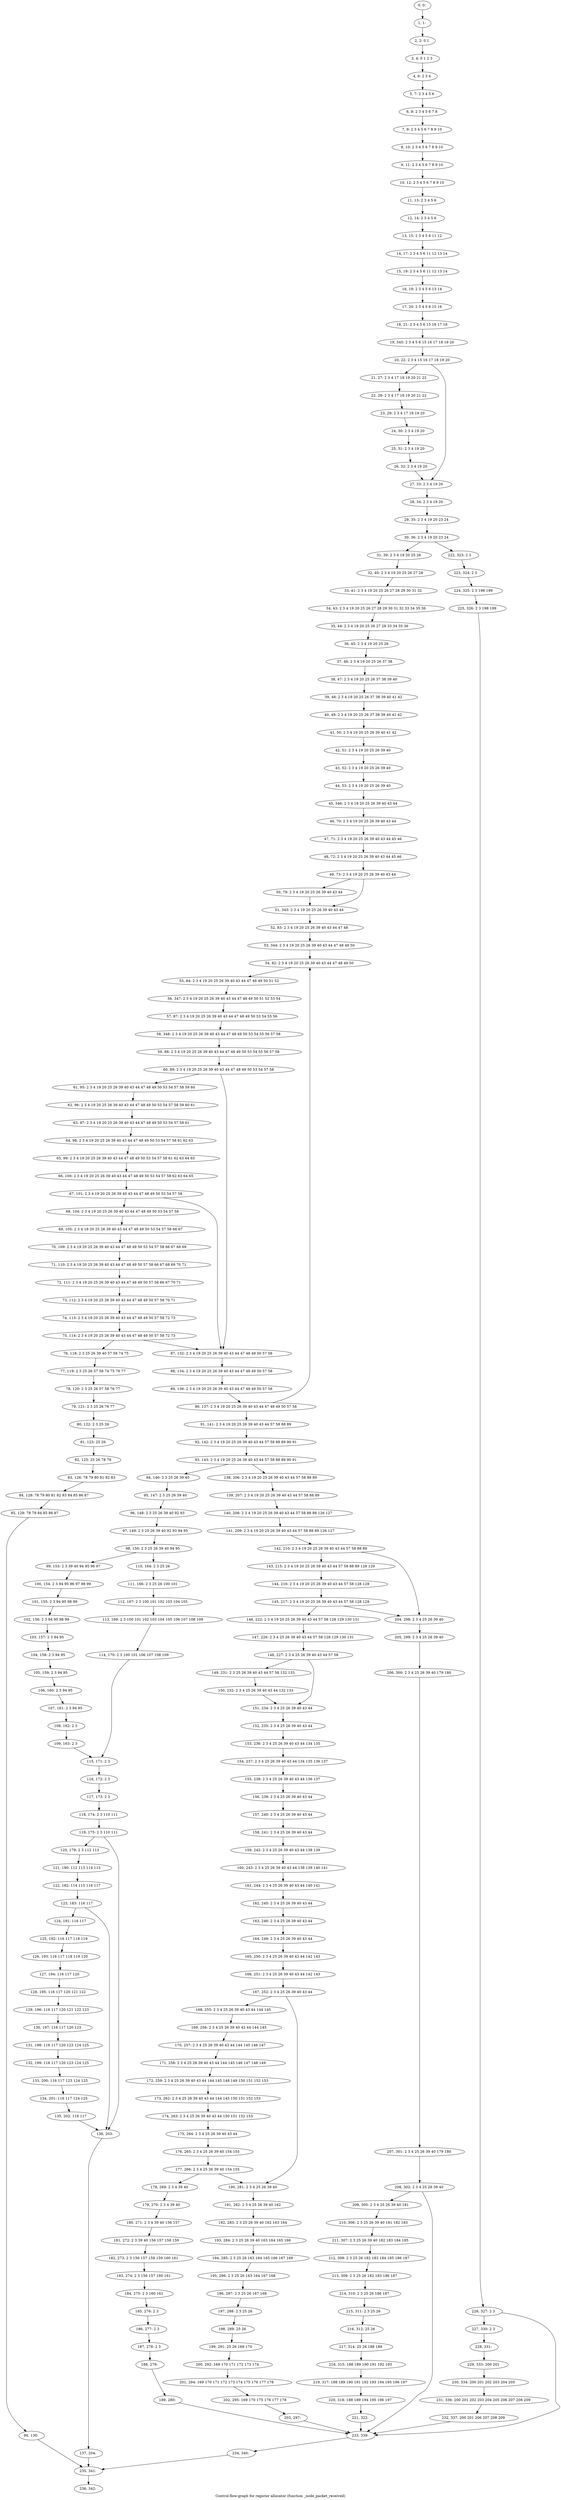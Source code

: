 digraph G {
graph [label="Control-flow-graph for register allocator (function _node_packet_received)"]
0[label="0, 0: "];
1[label="1, 1: "];
2[label="2, 2: 0 1 "];
3[label="3, 4: 0 1 2 3 "];
4[label="4, 6: 2 3 4 "];
5[label="5, 7: 2 3 4 5 6 "];
6[label="6, 8: 2 3 4 5 6 7 8 "];
7[label="7, 9: 2 3 4 5 6 7 8 9 10 "];
8[label="8, 10: 2 3 4 5 6 7 8 9 10 "];
9[label="9, 11: 2 3 4 5 6 7 8 9 10 "];
10[label="10, 12: 2 3 4 5 6 7 8 9 10 "];
11[label="11, 13: 2 3 4 5 6 "];
12[label="12, 14: 2 3 4 5 6 "];
13[label="13, 15: 2 3 4 5 6 11 12 "];
14[label="14, 17: 2 3 4 5 6 11 12 13 14 "];
15[label="15, 18: 2 3 4 5 6 11 12 13 14 "];
16[label="16, 19: 2 3 4 5 6 13 14 "];
17[label="17, 20: 2 3 4 5 6 15 16 "];
18[label="18, 21: 2 3 4 5 6 15 16 17 18 "];
19[label="19, 345: 2 3 4 5 6 15 16 17 18 19 20 "];
20[label="20, 22: 2 3 4 15 16 17 18 19 20 "];
21[label="21, 27: 2 3 4 17 18 19 20 21 22 "];
22[label="22, 28: 2 3 4 17 18 19 20 21 22 "];
23[label="23, 29: 2 3 4 17 18 19 20 "];
24[label="24, 30: 2 3 4 19 20 "];
25[label="25, 31: 2 3 4 19 20 "];
26[label="26, 32: 2 3 4 19 20 "];
27[label="27, 33: 2 3 4 19 20 "];
28[label="28, 34: 2 3 4 19 20 "];
29[label="29, 35: 2 3 4 19 20 23 24 "];
30[label="30, 36: 2 3 4 19 20 23 24 "];
31[label="31, 39: 2 3 4 19 20 25 26 "];
32[label="32, 40: 2 3 4 19 20 25 26 27 28 "];
33[label="33, 41: 2 3 4 19 20 25 26 27 28 29 30 31 32 "];
34[label="34, 43: 2 3 4 19 20 25 26 27 28 29 30 31 32 33 34 35 36 "];
35[label="35, 44: 2 3 4 19 20 25 26 27 28 33 34 35 36 "];
36[label="36, 45: 2 3 4 19 20 25 26 "];
37[label="37, 46: 2 3 4 19 20 25 26 37 38 "];
38[label="38, 47: 2 3 4 19 20 25 26 37 38 39 40 "];
39[label="39, 48: 2 3 4 19 20 25 26 37 38 39 40 41 42 "];
40[label="40, 49: 2 3 4 19 20 25 26 37 38 39 40 41 42 "];
41[label="41, 50: 2 3 4 19 20 25 26 39 40 41 42 "];
42[label="42, 51: 2 3 4 19 20 25 26 39 40 "];
43[label="43, 52: 2 3 4 19 20 25 26 39 40 "];
44[label="44, 53: 2 3 4 19 20 25 26 39 40 "];
45[label="45, 346: 2 3 4 19 20 25 26 39 40 43 44 "];
46[label="46, 70: 2 3 4 19 20 25 26 39 40 43 44 "];
47[label="47, 71: 2 3 4 19 20 25 26 39 40 43 44 45 46 "];
48[label="48, 72: 2 3 4 19 20 25 26 39 40 43 44 45 46 "];
49[label="49, 73: 2 3 4 19 20 25 26 39 40 43 44 "];
50[label="50, 79: 2 3 4 19 20 25 26 39 40 43 44 "];
51[label="51, 343: 2 3 4 19 20 25 26 39 40 43 44 "];
52[label="52, 83: 2 3 4 19 20 25 26 39 40 43 44 47 48 "];
53[label="53, 344: 2 3 4 19 20 25 26 39 40 43 44 47 48 49 50 "];
54[label="54, 82: 2 3 4 19 20 25 26 39 40 43 44 47 48 49 50 "];
55[label="55, 84: 2 3 4 19 20 25 26 39 40 43 44 47 48 49 50 51 52 "];
56[label="56, 347: 2 3 4 19 20 25 26 39 40 43 44 47 48 49 50 51 52 53 54 "];
57[label="57, 87: 2 3 4 19 20 25 26 39 40 43 44 47 48 49 50 53 54 55 56 "];
58[label="58, 348: 2 3 4 19 20 25 26 39 40 43 44 47 48 49 50 53 54 55 56 57 58 "];
59[label="59, 88: 2 3 4 19 20 25 26 39 40 43 44 47 48 49 50 53 54 55 56 57 58 "];
60[label="60, 89: 2 3 4 19 20 25 26 39 40 43 44 47 48 49 50 53 54 57 58 "];
61[label="61, 95: 2 3 4 19 20 25 26 39 40 43 44 47 48 49 50 53 54 57 58 59 60 "];
62[label="62, 96: 2 3 4 19 20 25 26 39 40 43 44 47 48 49 50 53 54 57 58 59 60 61 "];
63[label="63, 97: 2 3 4 19 20 25 26 39 40 43 44 47 48 49 50 53 54 57 58 61 "];
64[label="64, 98: 2 3 4 19 20 25 26 39 40 43 44 47 48 49 50 53 54 57 58 61 62 63 "];
65[label="65, 99: 2 3 4 19 20 25 26 39 40 43 44 47 48 49 50 53 54 57 58 61 62 63 64 65 "];
66[label="66, 100: 2 3 4 19 20 25 26 39 40 43 44 47 48 49 50 53 54 57 58 62 63 64 65 "];
67[label="67, 101: 2 3 4 19 20 25 26 39 40 43 44 47 48 49 50 53 54 57 58 "];
68[label="68, 104: 2 3 4 19 20 25 26 39 40 43 44 47 48 49 50 53 54 57 58 "];
69[label="69, 105: 2 3 4 19 20 25 26 39 40 43 44 47 48 49 50 53 54 57 58 66 67 "];
70[label="70, 109: 2 3 4 19 20 25 26 39 40 43 44 47 48 49 50 53 54 57 58 66 67 68 69 "];
71[label="71, 110: 2 3 4 19 20 25 26 39 40 43 44 47 48 49 50 57 58 66 67 68 69 70 71 "];
72[label="72, 111: 2 3 4 19 20 25 26 39 40 43 44 47 48 49 50 57 58 66 67 70 71 "];
73[label="73, 112: 2 3 4 19 20 25 26 39 40 43 44 47 48 49 50 57 58 70 71 "];
74[label="74, 113: 2 3 4 19 20 25 26 39 40 43 44 47 48 49 50 57 58 72 73 "];
75[label="75, 114: 2 3 4 19 20 25 26 39 40 43 44 47 48 49 50 57 58 72 73 "];
76[label="76, 118: 2 3 25 26 39 40 57 58 74 75 "];
77[label="77, 119: 2 3 25 26 57 58 74 75 76 77 "];
78[label="78, 120: 2 3 25 26 57 58 76 77 "];
79[label="79, 121: 2 3 25 26 76 77 "];
80[label="80, 122: 2 3 25 26 "];
81[label="81, 123: 25 26 "];
82[label="82, 125: 25 26 78 79 "];
83[label="83, 126: 78 79 80 81 82 83 "];
84[label="84, 128: 78 79 80 81 82 83 84 85 86 87 "];
85[label="85, 129: 78 79 84 85 86 87 "];
86[label="86, 130: "];
87[label="87, 132: 2 3 4 19 20 25 26 39 40 43 44 47 48 49 50 57 58 "];
88[label="88, 134: 2 3 4 19 20 25 26 39 40 43 44 47 48 49 50 57 58 "];
89[label="89, 136: 2 3 4 19 20 25 26 39 40 43 44 47 48 49 50 57 58 "];
90[label="90, 137: 2 3 4 19 20 25 26 39 40 43 44 47 48 49 50 57 58 "];
91[label="91, 141: 2 3 4 19 20 25 26 39 40 43 44 57 58 88 89 "];
92[label="92, 142: 2 3 4 19 20 25 26 39 40 43 44 57 58 88 89 90 91 "];
93[label="93, 143: 2 3 4 19 20 25 26 39 40 43 44 57 58 88 89 90 91 "];
94[label="94, 146: 2 3 25 26 39 40 "];
95[label="95, 147: 2 3 25 26 39 40 "];
96[label="96, 148: 2 3 25 26 39 40 92 93 "];
97[label="97, 149: 2 3 25 26 39 40 92 93 94 95 "];
98[label="98, 150: 2 3 25 26 39 40 94 95 "];
99[label="99, 153: 2 3 39 40 94 95 96 97 "];
100[label="100, 154: 2 3 94 95 96 97 98 99 "];
101[label="101, 155: 2 3 94 95 98 99 "];
102[label="102, 156: 2 3 94 95 98 99 "];
103[label="103, 157: 2 3 94 95 "];
104[label="104, 158: 2 3 94 95 "];
105[label="105, 159: 2 3 94 95 "];
106[label="106, 160: 2 3 94 95 "];
107[label="107, 161: 2 3 94 95 "];
108[label="108, 162: 2 3 "];
109[label="109, 163: 2 3 "];
110[label="110, 164: 2 3 25 26 "];
111[label="111, 166: 2 3 25 26 100 101 "];
112[label="112, 167: 2 3 100 101 102 103 104 105 "];
113[label="113, 169: 2 3 100 101 102 103 104 105 106 107 108 109 "];
114[label="114, 170: 2 3 100 101 106 107 108 109 "];
115[label="115, 171: 2 3 "];
116[label="116, 172: 2 3 "];
117[label="117, 173: 2 3 "];
118[label="118, 174: 2 3 110 111 "];
119[label="119, 175: 2 3 110 111 "];
120[label="120, 179: 2 3 112 113 "];
121[label="121, 180: 112 113 114 115 "];
122[label="122, 182: 114 115 116 117 "];
123[label="123, 183: 116 117 "];
124[label="124, 191: 116 117 "];
125[label="125, 192: 116 117 118 119 "];
126[label="126, 193: 116 117 118 119 120 "];
127[label="127, 194: 116 117 120 "];
128[label="128, 195: 116 117 120 121 122 "];
129[label="129, 196: 116 117 120 121 122 123 "];
130[label="130, 197: 116 117 120 123 "];
131[label="131, 198: 116 117 120 123 124 125 "];
132[label="132, 199: 116 117 120 123 124 125 "];
133[label="133, 200: 116 117 123 124 125 "];
134[label="134, 201: 116 117 124 125 "];
135[label="135, 202: 116 117 "];
136[label="136, 203: "];
137[label="137, 204: "];
138[label="138, 206: 2 3 4 19 20 25 26 39 40 43 44 57 58 88 89 "];
139[label="139, 207: 2 3 4 19 20 25 26 39 40 43 44 57 58 88 89 "];
140[label="140, 208: 2 3 4 19 20 25 26 39 40 43 44 57 58 88 89 126 127 "];
141[label="141, 209: 2 3 4 19 20 25 26 39 40 43 44 57 58 88 89 126 127 "];
142[label="142, 210: 2 3 4 19 20 25 26 39 40 43 44 57 58 88 89 "];
143[label="143, 215: 2 3 4 19 20 25 26 39 40 43 44 57 58 88 89 128 129 "];
144[label="144, 216: 2 3 4 19 20 25 26 39 40 43 44 57 58 128 129 "];
145[label="145, 217: 2 3 4 19 20 25 26 39 40 43 44 57 58 128 129 "];
146[label="146, 222: 2 3 4 19 20 25 26 39 40 43 44 57 58 128 129 130 131 "];
147[label="147, 226: 2 3 4 25 26 39 40 43 44 57 58 128 129 130 131 "];
148[label="148, 227: 2 3 4 25 26 39 40 43 44 57 58 "];
149[label="149, 231: 2 3 25 26 39 40 43 44 57 58 132 133 "];
150[label="150, 232: 2 3 4 25 26 39 40 43 44 132 133 "];
151[label="151, 234: 2 3 4 25 26 39 40 43 44 "];
152[label="152, 235: 2 3 4 25 26 39 40 43 44 "];
153[label="153, 236: 2 3 4 25 26 39 40 43 44 134 135 "];
154[label="154, 237: 2 3 4 25 26 39 40 43 44 134 135 136 137 "];
155[label="155, 238: 2 3 4 25 26 39 40 43 44 136 137 "];
156[label="156, 239: 2 3 4 25 26 39 40 43 44 "];
157[label="157, 240: 2 3 4 25 26 39 40 43 44 "];
158[label="158, 241: 2 3 4 25 26 39 40 43 44 "];
159[label="159, 242: 2 3 4 25 26 39 40 43 44 138 139 "];
160[label="160, 243: 2 3 4 25 26 39 40 43 44 138 139 140 141 "];
161[label="161, 244: 2 3 4 25 26 39 40 43 44 140 141 "];
162[label="162, 245: 2 3 4 25 26 39 40 43 44 "];
163[label="163, 246: 2 3 4 25 26 39 40 43 44 "];
164[label="164, 249: 2 3 4 25 26 39 40 43 44 "];
165[label="165, 250: 2 3 4 25 26 39 40 43 44 142 143 "];
166[label="166, 251: 2 3 4 25 26 39 40 43 44 142 143 "];
167[label="167, 252: 2 3 4 25 26 39 40 43 44 "];
168[label="168, 255: 2 3 4 25 26 39 40 43 44 144 145 "];
169[label="169, 256: 2 3 4 25 26 39 40 43 44 144 145 "];
170[label="170, 257: 2 3 4 25 26 39 40 43 44 144 145 146 147 "];
171[label="171, 258: 2 3 4 25 26 39 40 43 44 144 145 146 147 148 149 "];
172[label="172, 259: 2 3 4 25 26 39 40 43 44 144 145 148 149 150 151 152 153 "];
173[label="173, 262: 2 3 4 25 26 39 40 43 44 144 145 150 151 152 153 "];
174[label="174, 263: 2 3 4 25 26 39 40 43 44 150 151 152 153 "];
175[label="175, 264: 2 3 4 25 26 39 40 43 44 "];
176[label="176, 265: 2 3 4 25 26 39 40 154 155 "];
177[label="177, 266: 2 3 4 25 26 39 40 154 155 "];
178[label="178, 269: 2 3 4 39 40 "];
179[label="179, 270: 2 3 4 39 40 "];
180[label="180, 271: 2 3 4 39 40 156 157 "];
181[label="181, 272: 2 3 39 40 156 157 158 159 "];
182[label="182, 273: 2 3 156 157 158 159 160 161 "];
183[label="183, 274: 2 3 156 157 160 161 "];
184[label="184, 275: 2 3 160 161 "];
185[label="185, 276: 2 3 "];
186[label="186, 277: 2 3 "];
187[label="187, 278: 2 3 "];
188[label="188, 279: "];
189[label="189, 280: "];
190[label="190, 281: 2 3 4 25 26 39 40 "];
191[label="191, 282: 2 3 4 25 26 39 40 162 "];
192[label="192, 283: 2 3 25 26 39 40 162 163 164 "];
193[label="193, 284: 2 3 25 26 39 40 163 164 165 166 "];
194[label="194, 285: 2 3 25 26 163 164 165 166 167 168 "];
195[label="195, 286: 2 3 25 26 163 164 167 168 "];
196[label="196, 287: 2 3 25 26 167 168 "];
197[label="197, 288: 2 3 25 26 "];
198[label="198, 289: 25 26 "];
199[label="199, 291: 25 26 169 170 "];
200[label="200, 292: 169 170 171 172 173 174 "];
201[label="201, 294: 169 170 171 172 173 174 175 176 177 178 "];
202[label="202, 295: 169 170 175 176 177 178 "];
203[label="203, 297: "];
204[label="204, 298: 2 3 4 25 26 39 40 "];
205[label="205, 299: 2 3 4 25 26 39 40 "];
206[label="206, 300: 2 3 4 25 26 39 40 179 180 "];
207[label="207, 301: 2 3 4 25 26 39 40 179 180 "];
208[label="208, 302: 2 3 4 25 26 39 40 "];
209[label="209, 305: 2 3 4 25 26 39 40 181 "];
210[label="210, 306: 2 3 25 26 39 40 181 182 183 "];
211[label="211, 307: 2 3 25 26 39 40 182 183 184 185 "];
212[label="212, 308: 2 3 25 26 182 183 184 185 186 187 "];
213[label="213, 309: 2 3 25 26 182 183 186 187 "];
214[label="214, 310: 2 3 25 26 186 187 "];
215[label="215, 311: 2 3 25 26 "];
216[label="216, 312: 25 26 "];
217[label="217, 314: 25 26 188 189 "];
218[label="218, 315: 188 189 190 191 192 193 "];
219[label="219, 317: 188 189 190 191 192 193 194 195 196 197 "];
220[label="220, 318: 188 189 194 195 196 197 "];
221[label="221, 322: "];
222[label="222, 323: 2 3 "];
223[label="223, 324: 2 3 "];
224[label="224, 325: 2 3 198 199 "];
225[label="225, 326: 2 3 198 199 "];
226[label="226, 327: 2 3 "];
227[label="227, 330: 2 3 "];
228[label="228, 331: "];
229[label="229, 333: 200 201 "];
230[label="230, 334: 200 201 202 203 204 205 "];
231[label="231, 336: 200 201 202 203 204 205 206 207 208 209 "];
232[label="232, 337: 200 201 206 207 208 209 "];
233[label="233, 339: "];
234[label="234, 340: "];
235[label="235, 341: "];
236[label="236, 342: "];
0->1 ;
1->2 ;
2->3 ;
3->4 ;
4->5 ;
5->6 ;
6->7 ;
7->8 ;
8->9 ;
9->10 ;
10->11 ;
11->12 ;
12->13 ;
13->14 ;
14->15 ;
15->16 ;
16->17 ;
17->18 ;
18->19 ;
19->20 ;
20->21 ;
20->27 ;
21->22 ;
22->23 ;
23->24 ;
24->25 ;
25->26 ;
26->27 ;
27->28 ;
28->29 ;
29->30 ;
30->31 ;
30->222 ;
31->32 ;
32->33 ;
33->34 ;
34->35 ;
35->36 ;
36->37 ;
37->38 ;
38->39 ;
39->40 ;
40->41 ;
41->42 ;
42->43 ;
43->44 ;
44->45 ;
45->46 ;
46->47 ;
47->48 ;
48->49 ;
49->50 ;
49->51 ;
50->51 ;
51->52 ;
52->53 ;
53->54 ;
54->55 ;
55->56 ;
56->57 ;
57->58 ;
58->59 ;
59->60 ;
60->61 ;
60->87 ;
61->62 ;
62->63 ;
63->64 ;
64->65 ;
65->66 ;
66->67 ;
67->68 ;
67->87 ;
68->69 ;
69->70 ;
70->71 ;
71->72 ;
72->73 ;
73->74 ;
74->75 ;
75->76 ;
75->87 ;
76->77 ;
77->78 ;
78->79 ;
79->80 ;
80->81 ;
81->82 ;
82->83 ;
83->84 ;
84->85 ;
85->86 ;
86->235 ;
87->88 ;
88->89 ;
89->90 ;
90->91 ;
90->54 ;
91->92 ;
92->93 ;
93->94 ;
93->138 ;
94->95 ;
95->96 ;
96->97 ;
97->98 ;
98->99 ;
98->110 ;
99->100 ;
100->101 ;
101->102 ;
102->103 ;
103->104 ;
104->105 ;
105->106 ;
106->107 ;
107->108 ;
108->109 ;
109->115 ;
110->111 ;
111->112 ;
112->113 ;
113->114 ;
114->115 ;
115->116 ;
116->117 ;
117->118 ;
118->119 ;
119->120 ;
119->136 ;
120->121 ;
121->122 ;
122->123 ;
123->124 ;
123->136 ;
124->125 ;
125->126 ;
126->127 ;
127->128 ;
128->129 ;
129->130 ;
130->131 ;
131->132 ;
132->133 ;
133->134 ;
134->135 ;
135->136 ;
136->137 ;
137->235 ;
138->139 ;
139->140 ;
140->141 ;
141->142 ;
142->143 ;
142->204 ;
143->144 ;
144->145 ;
145->146 ;
145->204 ;
146->147 ;
147->148 ;
148->149 ;
148->151 ;
149->150 ;
150->151 ;
151->152 ;
152->153 ;
153->154 ;
154->155 ;
155->156 ;
156->157 ;
157->158 ;
158->159 ;
159->160 ;
160->161 ;
161->162 ;
162->163 ;
163->164 ;
164->165 ;
165->166 ;
166->167 ;
167->168 ;
167->190 ;
168->169 ;
169->170 ;
170->171 ;
171->172 ;
172->173 ;
173->174 ;
174->175 ;
175->176 ;
176->177 ;
177->178 ;
177->190 ;
178->179 ;
179->180 ;
180->181 ;
181->182 ;
182->183 ;
183->184 ;
184->185 ;
185->186 ;
186->187 ;
187->188 ;
188->189 ;
189->233 ;
190->191 ;
191->192 ;
192->193 ;
193->194 ;
194->195 ;
195->196 ;
196->197 ;
197->198 ;
198->199 ;
199->200 ;
200->201 ;
201->202 ;
202->203 ;
203->233 ;
204->205 ;
205->206 ;
206->207 ;
207->208 ;
208->209 ;
208->233 ;
209->210 ;
210->211 ;
211->212 ;
212->213 ;
213->214 ;
214->215 ;
215->216 ;
216->217 ;
217->218 ;
218->219 ;
219->220 ;
220->221 ;
221->233 ;
222->223 ;
223->224 ;
224->225 ;
225->226 ;
226->227 ;
226->233 ;
227->228 ;
228->229 ;
229->230 ;
230->231 ;
231->232 ;
232->233 ;
233->234 ;
234->235 ;
235->236 ;
}
